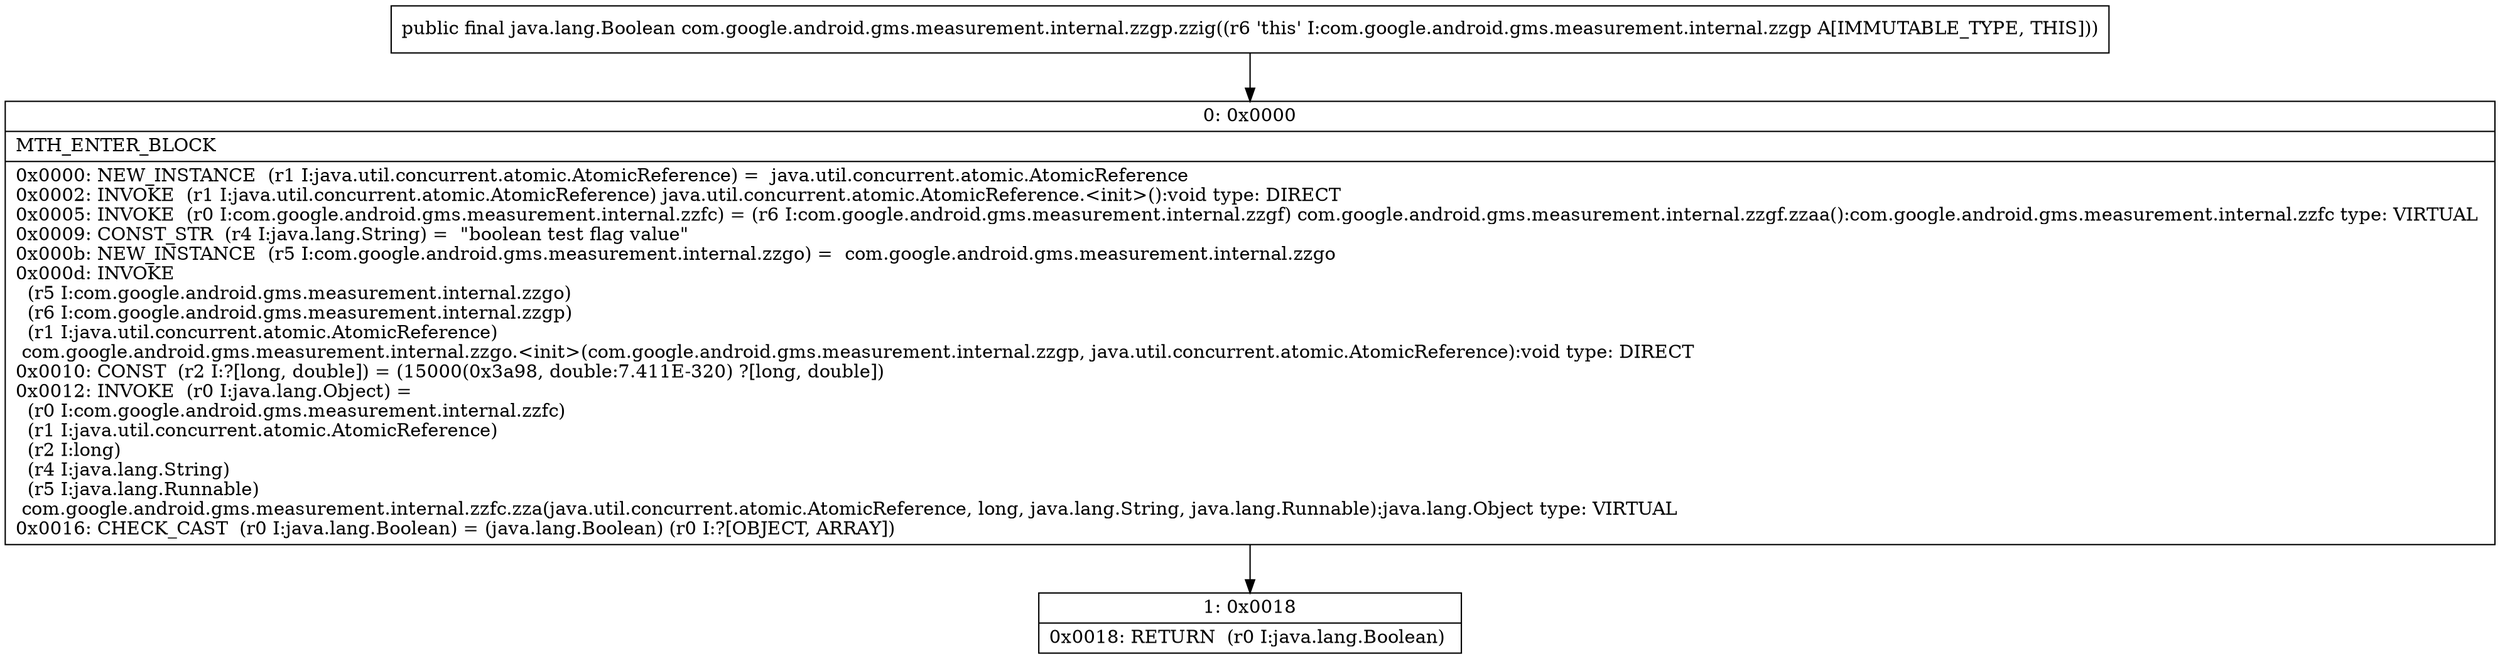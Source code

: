 digraph "CFG forcom.google.android.gms.measurement.internal.zzgp.zzig()Ljava\/lang\/Boolean;" {
Node_0 [shape=record,label="{0\:\ 0x0000|MTH_ENTER_BLOCK\l|0x0000: NEW_INSTANCE  (r1 I:java.util.concurrent.atomic.AtomicReference) =  java.util.concurrent.atomic.AtomicReference \l0x0002: INVOKE  (r1 I:java.util.concurrent.atomic.AtomicReference) java.util.concurrent.atomic.AtomicReference.\<init\>():void type: DIRECT \l0x0005: INVOKE  (r0 I:com.google.android.gms.measurement.internal.zzfc) = (r6 I:com.google.android.gms.measurement.internal.zzgf) com.google.android.gms.measurement.internal.zzgf.zzaa():com.google.android.gms.measurement.internal.zzfc type: VIRTUAL \l0x0009: CONST_STR  (r4 I:java.lang.String) =  \"boolean test flag value\" \l0x000b: NEW_INSTANCE  (r5 I:com.google.android.gms.measurement.internal.zzgo) =  com.google.android.gms.measurement.internal.zzgo \l0x000d: INVOKE  \l  (r5 I:com.google.android.gms.measurement.internal.zzgo)\l  (r6 I:com.google.android.gms.measurement.internal.zzgp)\l  (r1 I:java.util.concurrent.atomic.AtomicReference)\l com.google.android.gms.measurement.internal.zzgo.\<init\>(com.google.android.gms.measurement.internal.zzgp, java.util.concurrent.atomic.AtomicReference):void type: DIRECT \l0x0010: CONST  (r2 I:?[long, double]) = (15000(0x3a98, double:7.411E\-320) ?[long, double]) \l0x0012: INVOKE  (r0 I:java.lang.Object) = \l  (r0 I:com.google.android.gms.measurement.internal.zzfc)\l  (r1 I:java.util.concurrent.atomic.AtomicReference)\l  (r2 I:long)\l  (r4 I:java.lang.String)\l  (r5 I:java.lang.Runnable)\l com.google.android.gms.measurement.internal.zzfc.zza(java.util.concurrent.atomic.AtomicReference, long, java.lang.String, java.lang.Runnable):java.lang.Object type: VIRTUAL \l0x0016: CHECK_CAST  (r0 I:java.lang.Boolean) = (java.lang.Boolean) (r0 I:?[OBJECT, ARRAY]) \l}"];
Node_1 [shape=record,label="{1\:\ 0x0018|0x0018: RETURN  (r0 I:java.lang.Boolean) \l}"];
MethodNode[shape=record,label="{public final java.lang.Boolean com.google.android.gms.measurement.internal.zzgp.zzig((r6 'this' I:com.google.android.gms.measurement.internal.zzgp A[IMMUTABLE_TYPE, THIS])) }"];
MethodNode -> Node_0;
Node_0 -> Node_1;
}

